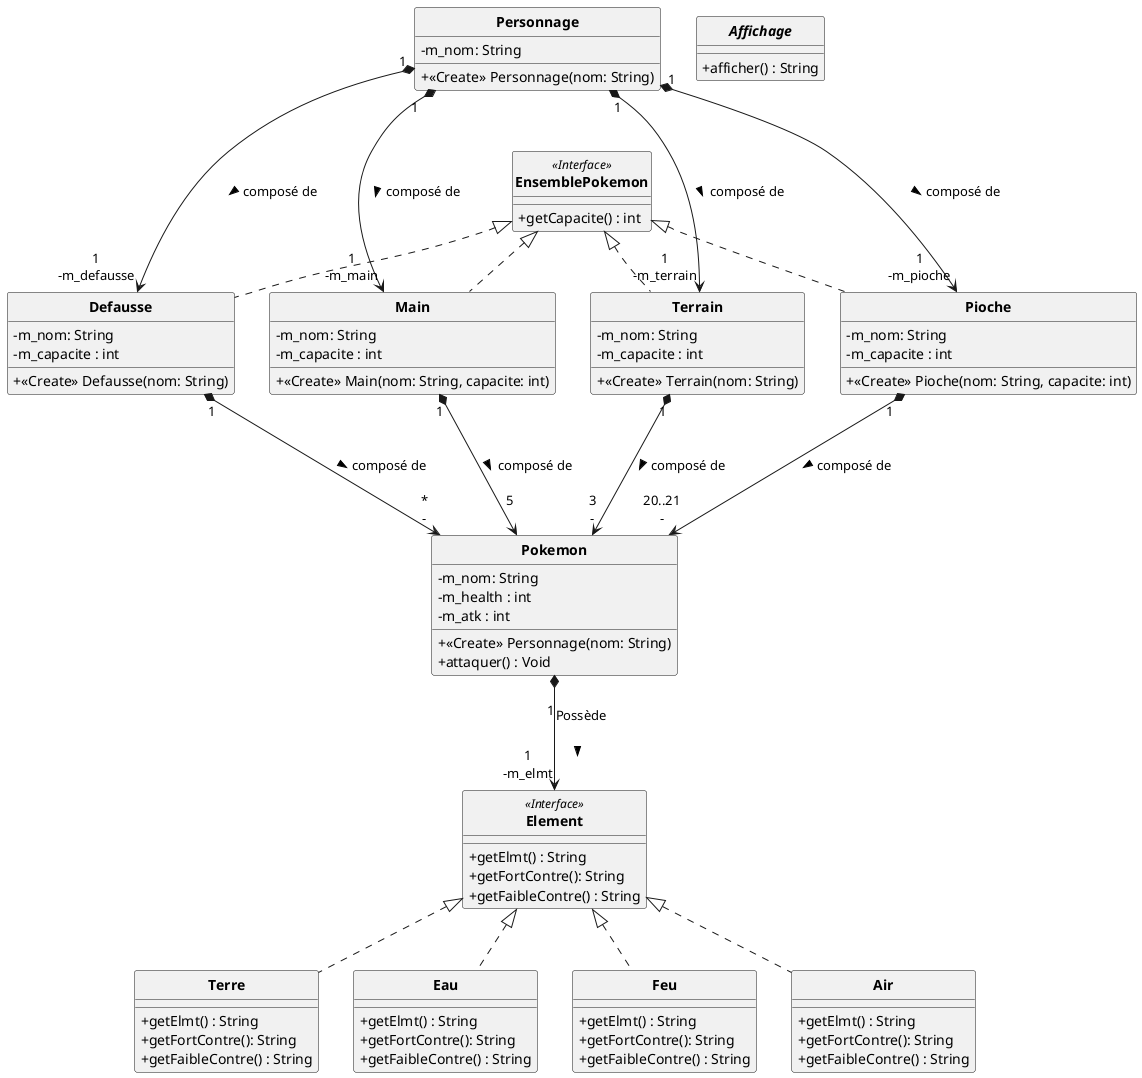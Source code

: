 @startuml
'https://plantuml.com/class-diagram
skinparam classAttributeIconSize 0
skinparam classFontStyle Bold
skinparam style strictuml

class Personnage
{
    - m_nom: String
    + <<Create>> Personnage(nom: String)
}

class EnsemblePokemon <<Interface>>
{
    + getCapacite() : int
}

class Defausse implements EnsemblePokemon
{
    - m_nom: String
    - m_capacite : int
    + <<Create>> Defausse(nom: String)
}

class Main implements EnsemblePokemon
{
    - m_nom: String
    - m_capacite : int
    + <<Create>> Main(nom: String, capacite: int)
}

class Terrain implements EnsemblePokemon
{
    - m_nom: String
    - m_capacite : int
    + <<Create>> Terrain(nom: String)
}

class Pioche implements EnsemblePokemon
{
    - m_nom: String
    - m_capacite : int
    + <<Create>> Pioche(nom: String, capacite: int)
}


class Pokemon
{
    - m_nom: String
    - m_health : int
    - m_atk : int
    + <<Create>> Personnage(nom: String)
    + attaquer() : Void
}

class Element <<Interface>>
{
    + getElmt() : String
    + getFortContre(): String
    + getFaibleContre() : String
}


class Terre implements Element
{
    + getElmt() : String
    + getFortContre(): String
    + getFaibleContre() : String
}

class Eau implements Element
{
    + getElmt() : String
    + getFortContre(): String
    + getFaibleContre() : String
}

class Feu implements Element
{
    + getElmt() : String
    + getFortContre(): String
    + getFaibleContre() : String
}

class Air implements Element
{
    + getElmt() : String
    + getFortContre(): String
    + getFaibleContre() : String
}

abstract Affichage
{
    + afficher() : String
}

Pioche "1" *---> "20..21\n-" Pokemon : composé de \t\t >
Main "1" *---> "5\n" Pokemon : composé de \t\t >
Terrain "1" *---> "3\n-" Pokemon : composé de \t\t >
Defausse "1" *---> "*\n-" Pokemon : composé de \t\t >

Pokemon "\n 1" *--> "1\n-m_elmt" Element : Possède\n\n >
Personnage "1" *---> "1\n-m_terrain" Terrain : composé de \t\t >
Personnage "1" *---> "1\n-m_pioche" Pioche : composé de \t\t >
Personnage "1" *---> "1\n-m_main" Main : composé de \t\t >
Personnage "1" *---> "1\n-m_defausse" Defausse : composé de \t\t >



@enduml
